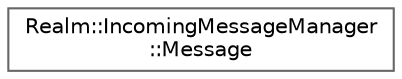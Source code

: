 digraph "Graphical Class Hierarchy"
{
 // LATEX_PDF_SIZE
  bgcolor="transparent";
  edge [fontname=Helvetica,fontsize=10,labelfontname=Helvetica,labelfontsize=10];
  node [fontname=Helvetica,fontsize=10,shape=box,height=0.2,width=0.4];
  rankdir="LR";
  Node0 [id="Node000000",label="Realm::IncomingMessageManager\l::Message",height=0.2,width=0.4,color="grey40", fillcolor="white", style="filled",URL="$structRealm_1_1IncomingMessageManager_1_1Message.html",tooltip=" "];
}
